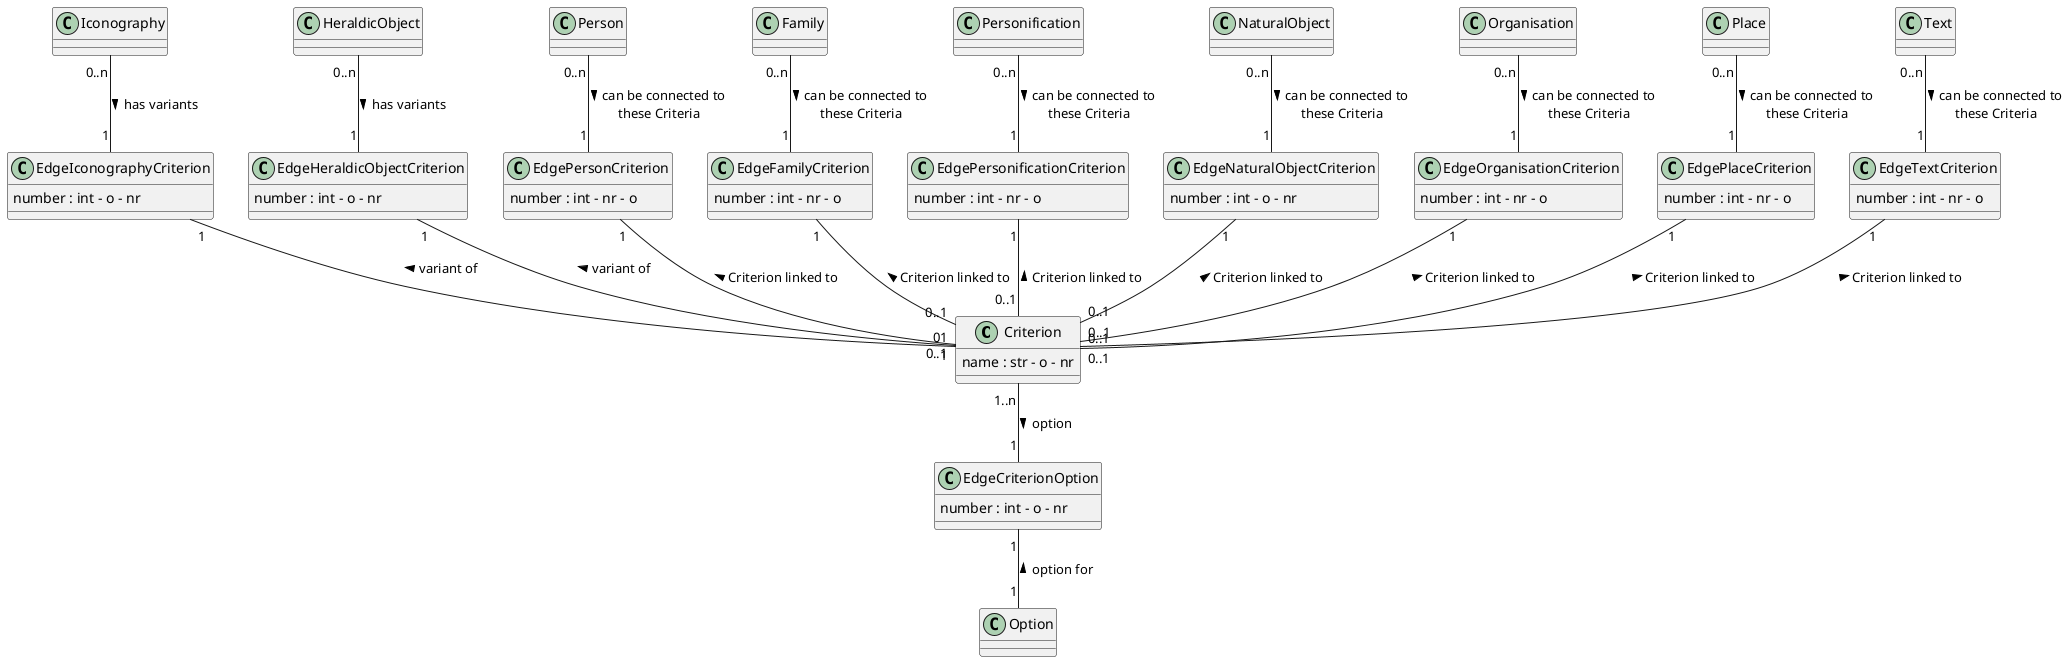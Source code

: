 @startuml Criterion 
class Criterion 
Criterion : name : str - o - nr 

class Iconography

class HeraldicObject

class NaturalObject

class Person 

class Personification

class Place

class Option

class EdgeIconographyCriterion
EdgeIconographyCriterion : number : int - o - nr 

class EdgeHeraldicObjectCriterion
EdgeHeraldicObjectCriterion : number : int - o - nr 
    
class EdgePersonCriterion
EdgePersonCriterion : number : int - nr - o 

class EdgeFamilyCriterion
EdgeFamilyCriterion : number : int - nr - o 

class EdgePersonificationCriterion
EdgePersonificationCriterion : number : int - nr - o 

class EdgeNaturalObjectCriterion
EdgeNaturalObjectCriterion : number : int - o - nr

class EdgeOrganisationCriterion
EdgeOrganisationCriterion : number : int - nr - o 

class EdgePlaceCriterion
EdgePlaceCriterion : number : int - nr - o 

class EdgeTextCriterion
EdgeTextCriterion : number : int - nr - o 

class EdgeCriterionOption
EdgeCriterionOption : number : int - o - nr

Iconography "0..n" -- "1" EdgeIconographyCriterion : has variants >
EdgeIconographyCriterion "1" -- "01" Criterion : variant of <

HeraldicObject "0..n" -- "1" EdgeHeraldicObjectCriterion : has variants >
EdgeHeraldicObjectCriterion "1" -- "1" Criterion : variant of <

Criterion "1..n" -- "1" EdgeCriterionOption : option >
EdgeCriterionOption "1" -- "1" Option : < option for

Person "0..n" -- "1" EdgePersonCriterion : > can be connected to \n these Criteria 
EdgePersonCriterion "1" -- "0..1" Criterion : \n Criterion linked to <

Family "0..n" -- "1" EdgeFamilyCriterion : > can be connected to \n these Criteria 
EdgeFamilyCriterion "1" -- "0..1" Criterion : \n Criterion linked to <

Organisation "0..n" -- "1" EdgeOrganisationCriterion : > can be connected to \n these Criteria 
EdgeOrganisationCriterion "1" -- "0..1" Criterion : \n Criterion linked to <

Personification "0..n" -- "1" EdgePersonificationCriterion : > can be connected to \n these Criteria 
EdgePersonificationCriterion "1" -- "0..1" Criterion : \n Criterion linked to <

NaturalObject "0..n" -- "1" EdgeNaturalObjectCriterion : > can be connected to \n these Criteria 
EdgeNaturalObjectCriterion "1" -- "0..1" Criterion : \n Criterion linked to <

Place "0..n" -- "1" EdgePlaceCriterion : > can be connected to \n these Criteria 
EdgePlaceCriterion "1" -- "0..1" Criterion : \n Criterion linked to <

Text "0..n" -- "1" EdgeTextCriterion : > can be connected to \n these Criteria 
EdgeTextCriterion "1" -- "0..1" Criterion : \n Criterion linked to <



@enduml

